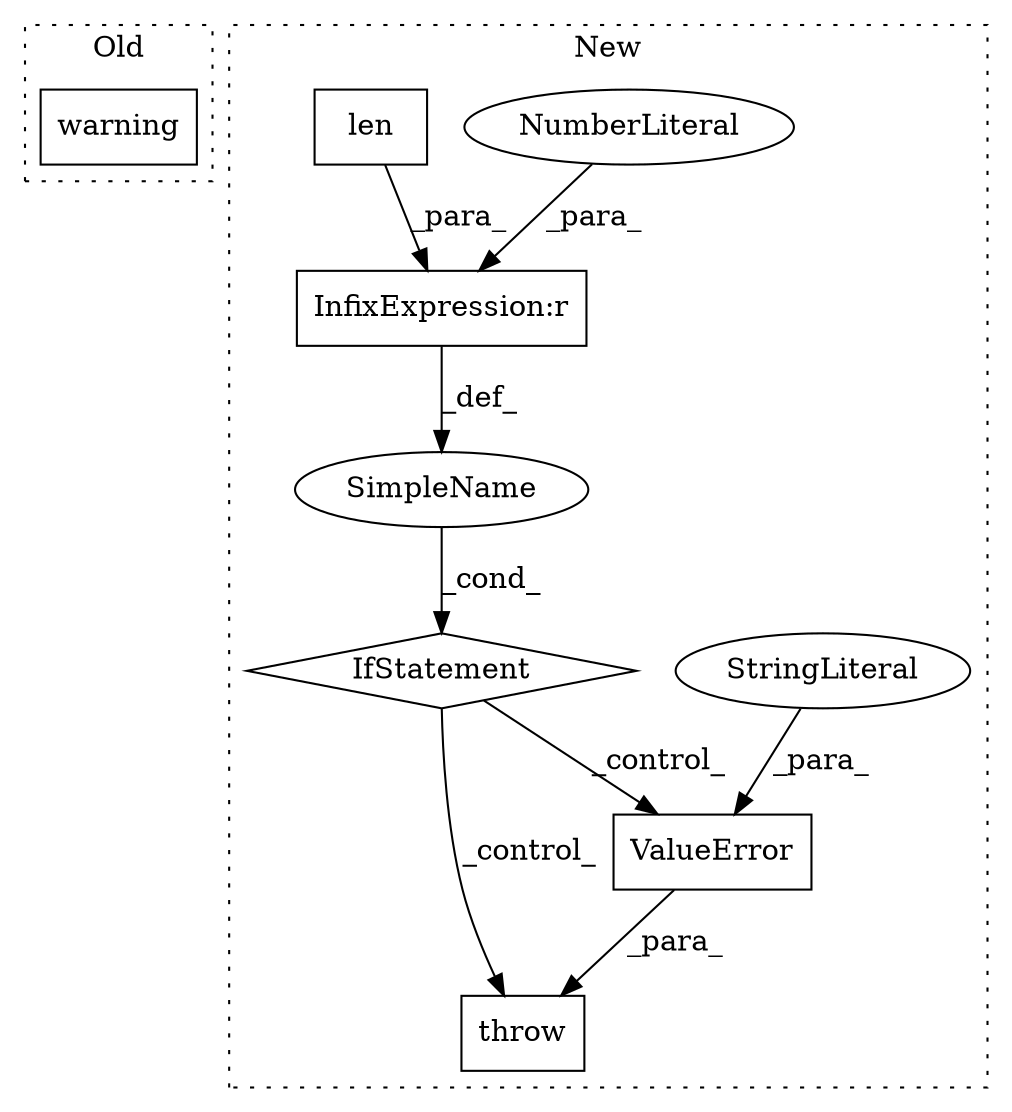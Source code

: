 digraph G {
subgraph cluster0 {
1 [label="warning" a="32" s="20804" l="9" shape="box"];
label = "Old";
style="dotted";
}
subgraph cluster1 {
2 [label="ValueError" a="32" s="21284,21319" l="11,1" shape="box"];
3 [label="throw" a="53" s="21278" l="6" shape="box"];
4 [label="IfStatement" a="25" s="21160,21177" l="4,2" shape="diamond"];
5 [label="SimpleName" a="42" s="" l="" shape="ellipse"];
6 [label="StringLiteral" a="45" s="21295" l="24" shape="ellipse"];
7 [label="InfixExpression:r" a="27" s="21172" l="4" shape="box"];
8 [label="NumberLiteral" a="34" s="21176" l="1" shape="ellipse"];
9 [label="len" a="32" s="21104,21153" l="4,1" shape="box"];
label = "New";
style="dotted";
}
2 -> 3 [label="_para_"];
4 -> 3 [label="_control_"];
4 -> 2 [label="_control_"];
5 -> 4 [label="_cond_"];
6 -> 2 [label="_para_"];
7 -> 5 [label="_def_"];
8 -> 7 [label="_para_"];
9 -> 7 [label="_para_"];
}